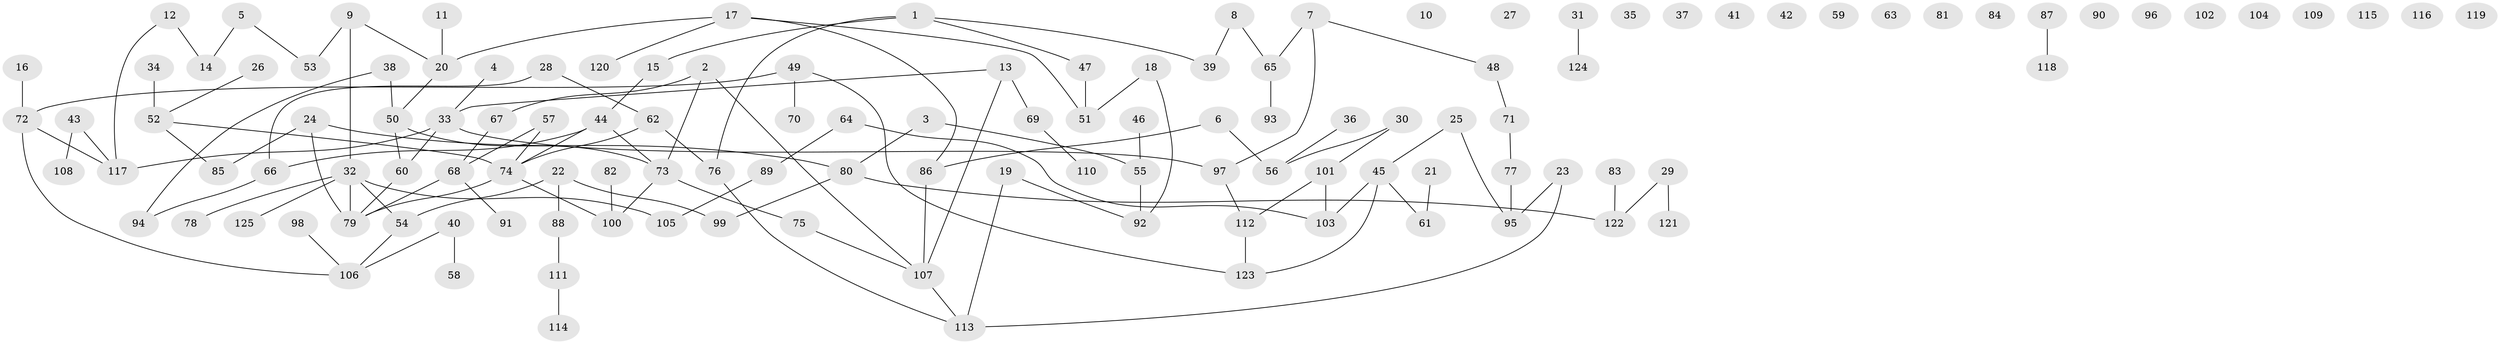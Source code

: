 // Generated by graph-tools (version 1.1) at 2025/49/03/09/25 03:49:12]
// undirected, 125 vertices, 130 edges
graph export_dot {
graph [start="1"]
  node [color=gray90,style=filled];
  1;
  2;
  3;
  4;
  5;
  6;
  7;
  8;
  9;
  10;
  11;
  12;
  13;
  14;
  15;
  16;
  17;
  18;
  19;
  20;
  21;
  22;
  23;
  24;
  25;
  26;
  27;
  28;
  29;
  30;
  31;
  32;
  33;
  34;
  35;
  36;
  37;
  38;
  39;
  40;
  41;
  42;
  43;
  44;
  45;
  46;
  47;
  48;
  49;
  50;
  51;
  52;
  53;
  54;
  55;
  56;
  57;
  58;
  59;
  60;
  61;
  62;
  63;
  64;
  65;
  66;
  67;
  68;
  69;
  70;
  71;
  72;
  73;
  74;
  75;
  76;
  77;
  78;
  79;
  80;
  81;
  82;
  83;
  84;
  85;
  86;
  87;
  88;
  89;
  90;
  91;
  92;
  93;
  94;
  95;
  96;
  97;
  98;
  99;
  100;
  101;
  102;
  103;
  104;
  105;
  106;
  107;
  108;
  109;
  110;
  111;
  112;
  113;
  114;
  115;
  116;
  117;
  118;
  119;
  120;
  121;
  122;
  123;
  124;
  125;
  1 -- 15;
  1 -- 39;
  1 -- 47;
  1 -- 76;
  2 -- 67;
  2 -- 73;
  2 -- 107;
  3 -- 55;
  3 -- 80;
  4 -- 33;
  5 -- 14;
  5 -- 53;
  6 -- 56;
  6 -- 86;
  7 -- 48;
  7 -- 65;
  7 -- 97;
  8 -- 39;
  8 -- 65;
  9 -- 20;
  9 -- 32;
  9 -- 53;
  11 -- 20;
  12 -- 14;
  12 -- 117;
  13 -- 33;
  13 -- 69;
  13 -- 107;
  15 -- 44;
  16 -- 72;
  17 -- 20;
  17 -- 51;
  17 -- 86;
  17 -- 120;
  18 -- 51;
  18 -- 92;
  19 -- 92;
  19 -- 113;
  20 -- 50;
  21 -- 61;
  22 -- 54;
  22 -- 88;
  22 -- 99;
  23 -- 95;
  23 -- 113;
  24 -- 79;
  24 -- 80;
  24 -- 85;
  25 -- 45;
  25 -- 95;
  26 -- 52;
  28 -- 62;
  28 -- 66;
  29 -- 121;
  29 -- 122;
  30 -- 56;
  30 -- 101;
  31 -- 124;
  32 -- 54;
  32 -- 78;
  32 -- 79;
  32 -- 105;
  32 -- 125;
  33 -- 60;
  33 -- 97;
  33 -- 117;
  34 -- 52;
  36 -- 56;
  38 -- 50;
  38 -- 94;
  40 -- 58;
  40 -- 106;
  43 -- 108;
  43 -- 117;
  44 -- 66;
  44 -- 73;
  44 -- 74;
  45 -- 61;
  45 -- 103;
  45 -- 123;
  46 -- 55;
  47 -- 51;
  48 -- 71;
  49 -- 70;
  49 -- 72;
  49 -- 123;
  50 -- 60;
  50 -- 73;
  52 -- 74;
  52 -- 85;
  54 -- 106;
  55 -- 92;
  57 -- 68;
  57 -- 74;
  60 -- 79;
  62 -- 74;
  62 -- 76;
  64 -- 89;
  64 -- 103;
  65 -- 93;
  66 -- 94;
  67 -- 68;
  68 -- 79;
  68 -- 91;
  69 -- 110;
  71 -- 77;
  72 -- 106;
  72 -- 117;
  73 -- 75;
  73 -- 100;
  74 -- 79;
  74 -- 100;
  75 -- 107;
  76 -- 113;
  77 -- 95;
  80 -- 99;
  80 -- 122;
  82 -- 100;
  83 -- 122;
  86 -- 107;
  87 -- 118;
  88 -- 111;
  89 -- 105;
  97 -- 112;
  98 -- 106;
  101 -- 103;
  101 -- 112;
  107 -- 113;
  111 -- 114;
  112 -- 123;
}
